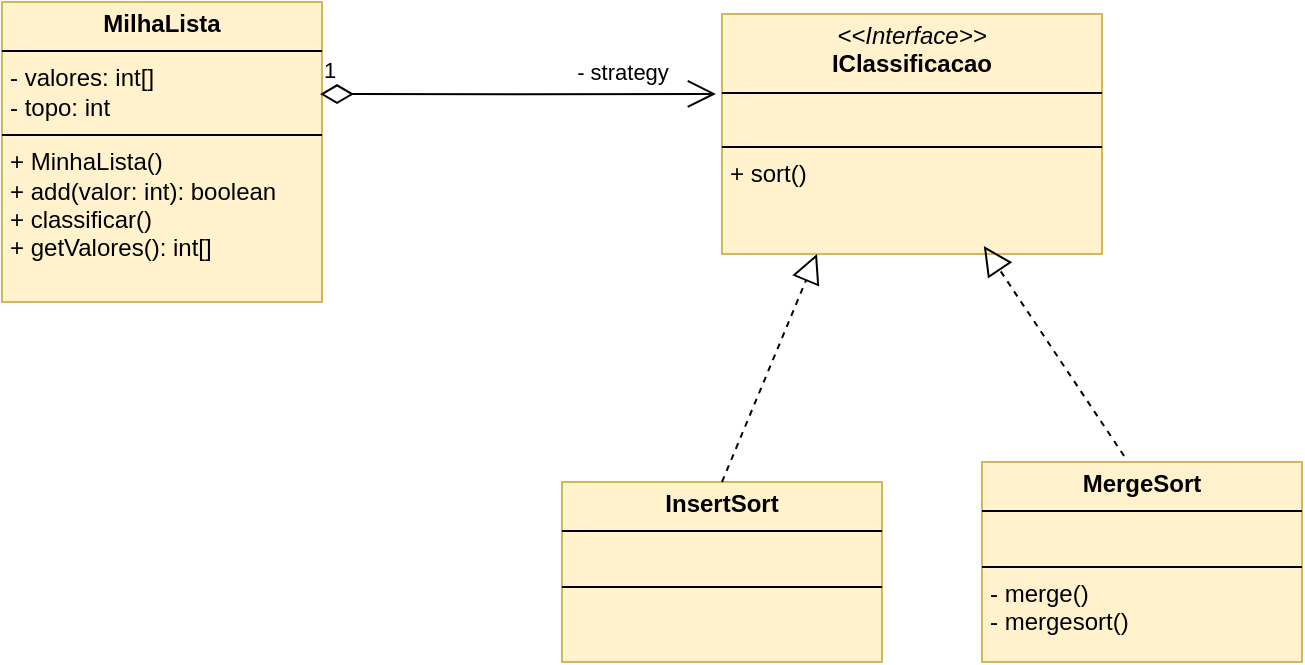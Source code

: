 <mxfile version="24.7.5">
  <diagram id="C5RBs43oDa-KdzZeNtuy" name="Page-1">
    <mxGraphModel dx="1434" dy="821" grid="1" gridSize="10" guides="1" tooltips="1" connect="1" arrows="1" fold="1" page="1" pageScale="1" pageWidth="827" pageHeight="1169" math="0" shadow="0">
      <root>
        <mxCell id="WIyWlLk6GJQsqaUBKTNV-0" />
        <mxCell id="WIyWlLk6GJQsqaUBKTNV-1" parent="WIyWlLk6GJQsqaUBKTNV-0" />
        <mxCell id="GJGLg02V1UIGCTlMhpx2-0" value="&lt;p style=&quot;margin:0px;margin-top:4px;text-align:center;&quot;&gt;&lt;b&gt;MilhaLista&lt;/b&gt;&lt;/p&gt;&lt;hr size=&quot;1&quot; style=&quot;border-style:solid;&quot;&gt;&lt;p style=&quot;margin:0px;margin-left:4px;&quot;&gt;- valores: int[]&lt;/p&gt;&lt;p style=&quot;margin:0px;margin-left:4px;&quot;&gt;- topo: int&lt;/p&gt;&lt;hr size=&quot;1&quot; style=&quot;border-style:solid;&quot;&gt;&lt;p style=&quot;margin:0px;margin-left:4px;&quot;&gt;+ MinhaLista()&lt;/p&gt;&lt;p style=&quot;margin:0px;margin-left:4px;&quot;&gt;+ add(valor: int): boolean&lt;/p&gt;&lt;p style=&quot;margin:0px;margin-left:4px;&quot;&gt;+ classificar()&lt;/p&gt;&lt;p style=&quot;margin:0px;margin-left:4px;&quot;&gt;+ getValores(): int[]&lt;br&gt;&lt;/p&gt;" style="verticalAlign=top;align=left;overflow=fill;html=1;whiteSpace=wrap;fillColor=#fff2cc;strokeColor=#d6b656;collapsible=1;" vertex="1" parent="WIyWlLk6GJQsqaUBKTNV-1">
          <mxGeometry x="80" y="240" width="160" height="150" as="geometry" />
        </mxCell>
        <mxCell id="GJGLg02V1UIGCTlMhpx2-1" value="&lt;p style=&quot;margin:0px;margin-top:4px;text-align:center;&quot;&gt;&lt;i&gt;&amp;lt;&amp;lt;Interface&amp;gt;&amp;gt;&lt;/i&gt;&lt;br&gt;&lt;b&gt;IClassificacao&lt;/b&gt;&lt;/p&gt;&lt;hr size=&quot;1&quot; style=&quot;border-style:solid;&quot;&gt;&lt;br&gt;&lt;hr size=&quot;1&quot; style=&quot;border-style:solid;&quot;&gt;&lt;p style=&quot;margin:0px;margin-left:4px;&quot;&gt;+ sort()&lt;br&gt;&lt;/p&gt;" style="verticalAlign=top;align=left;overflow=fill;html=1;whiteSpace=wrap;fillColor=#fff2cc;strokeColor=#d6b656;fontFamily=Helvetica;fontSize=12;fontColor=default;collapsible=1;" vertex="1" parent="WIyWlLk6GJQsqaUBKTNV-1">
          <mxGeometry x="440" y="246" width="190" height="120" as="geometry" />
        </mxCell>
        <mxCell id="GJGLg02V1UIGCTlMhpx2-2" value="1" style="endArrow=open;html=1;endSize=12;startArrow=diamondThin;startSize=14;startFill=0;edgeStyle=orthogonalEdgeStyle;align=left;verticalAlign=bottom;rounded=0;exitX=0.994;exitY=0.307;exitDx=0;exitDy=0;exitPerimeter=0;entryX=-0.016;entryY=0.333;entryDx=0;entryDy=0;entryPerimeter=0;" edge="1" parent="WIyWlLk6GJQsqaUBKTNV-1" source="GJGLg02V1UIGCTlMhpx2-0" target="GJGLg02V1UIGCTlMhpx2-1">
          <mxGeometry x="-1" y="3" relative="1" as="geometry">
            <mxPoint x="330" y="370" as="sourcePoint" />
            <mxPoint x="490" y="370" as="targetPoint" />
          </mxGeometry>
        </mxCell>
        <mxCell id="GJGLg02V1UIGCTlMhpx2-3" value="- strategy" style="edgeLabel;html=1;align=center;verticalAlign=middle;resizable=0;points=[];" vertex="1" connectable="0" parent="GJGLg02V1UIGCTlMhpx2-2">
          <mxGeometry x="0.677" y="-1" relative="1" as="geometry">
            <mxPoint x="-15" y="-12" as="offset" />
          </mxGeometry>
        </mxCell>
        <mxCell id="GJGLg02V1UIGCTlMhpx2-4" value="&lt;p style=&quot;margin:0px;margin-top:4px;text-align:center;&quot;&gt;&lt;b&gt;InsertSort&lt;/b&gt;&lt;/p&gt;&lt;hr size=&quot;1&quot; style=&quot;border-style:solid;&quot;&gt;&lt;p style=&quot;margin:0px;margin-left:4px;&quot;&gt;&lt;br&gt;&lt;/p&gt;&lt;hr size=&quot;1&quot; style=&quot;border-style:solid;&quot;&gt;&lt;p style=&quot;margin:0px;margin-left:4px;&quot;&gt;&lt;br&gt;&lt;/p&gt;" style="verticalAlign=top;align=left;overflow=fill;html=1;whiteSpace=wrap;strokeColor=#d6b656;fontFamily=Helvetica;fontSize=12;fontColor=default;fillColor=#fff2cc;collapsible=1;" vertex="1" parent="WIyWlLk6GJQsqaUBKTNV-1">
          <mxGeometry x="360" y="480" width="160" height="90" as="geometry" />
        </mxCell>
        <mxCell id="GJGLg02V1UIGCTlMhpx2-5" value="&lt;p style=&quot;margin:0px;margin-top:4px;text-align:center;&quot;&gt;&lt;b&gt;MergeSort&lt;/b&gt;&lt;/p&gt;&lt;hr size=&quot;1&quot; style=&quot;border-style:solid;&quot;&gt;&lt;p style=&quot;margin:0px;margin-left:4px;&quot;&gt;&lt;br&gt;&lt;/p&gt;&lt;hr size=&quot;1&quot; style=&quot;border-style:solid;&quot;&gt;&lt;p style=&quot;margin:0px;margin-left:4px;&quot;&gt;- merge()&lt;/p&gt;&lt;p style=&quot;margin:0px;margin-left:4px;&quot;&gt;- mergesort()&lt;br&gt;&lt;/p&gt;" style="verticalAlign=top;align=left;overflow=fill;html=1;whiteSpace=wrap;strokeColor=#d6b656;fontFamily=Helvetica;fontSize=12;fontColor=default;fillColor=#fff2cc;collapsible=1;" vertex="1" parent="WIyWlLk6GJQsqaUBKTNV-1">
          <mxGeometry x="570" y="470" width="160" height="100" as="geometry" />
        </mxCell>
        <mxCell id="GJGLg02V1UIGCTlMhpx2-6" value="" style="endArrow=block;dashed=1;endFill=0;endSize=12;html=1;rounded=0;exitX=0.5;exitY=0;exitDx=0;exitDy=0;entryX=0.25;entryY=1;entryDx=0;entryDy=0;" edge="1" parent="WIyWlLk6GJQsqaUBKTNV-1" source="GJGLg02V1UIGCTlMhpx2-4" target="GJGLg02V1UIGCTlMhpx2-1">
          <mxGeometry width="160" relative="1" as="geometry">
            <mxPoint x="330" y="370" as="sourcePoint" />
            <mxPoint x="490" y="370" as="targetPoint" />
          </mxGeometry>
        </mxCell>
        <mxCell id="GJGLg02V1UIGCTlMhpx2-7" value="" style="endArrow=block;dashed=1;endFill=0;endSize=12;html=1;rounded=0;entryX=0.689;entryY=0.967;entryDx=0;entryDy=0;entryPerimeter=0;exitX=0.444;exitY=-0.03;exitDx=0;exitDy=0;exitPerimeter=0;" edge="1" parent="WIyWlLk6GJQsqaUBKTNV-1" source="GJGLg02V1UIGCTlMhpx2-5" target="GJGLg02V1UIGCTlMhpx2-1">
          <mxGeometry width="160" relative="1" as="geometry">
            <mxPoint x="330" y="370" as="sourcePoint" />
            <mxPoint x="490" y="370" as="targetPoint" />
          </mxGeometry>
        </mxCell>
      </root>
    </mxGraphModel>
  </diagram>
</mxfile>
